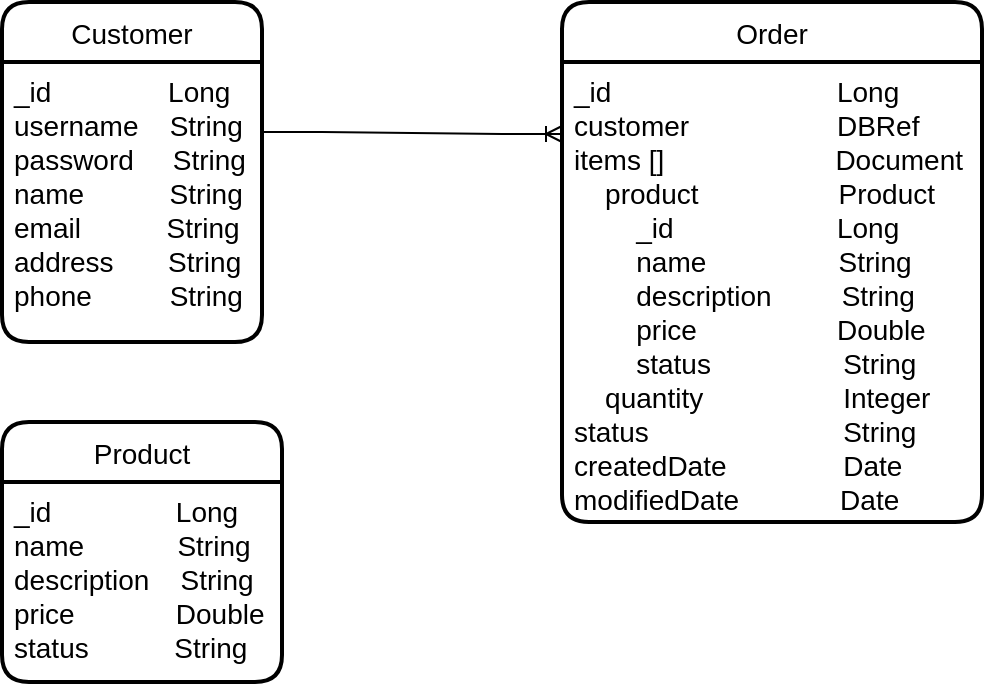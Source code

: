 <mxfile version="18.2.0" type="device"><diagram id="RquvCjHYVwPHf6ydzvEV" name="Page-1"><mxGraphModel dx="1422" dy="722" grid="1" gridSize="10" guides="1" tooltips="1" connect="1" arrows="1" fold="1" page="1" pageScale="1" pageWidth="850" pageHeight="1100" math="0" shadow="0"><root><mxCell id="0"/><mxCell id="1" parent="0"/><mxCell id="ub2MdXASM-GIMjd95EPy-1" value="Customer" style="swimlane;childLayout=stackLayout;horizontal=1;startSize=30;horizontalStack=0;rounded=1;fontSize=14;fontStyle=0;strokeWidth=2;resizeParent=0;resizeLast=1;shadow=0;dashed=0;align=center;" parent="1" vertex="1"><mxGeometry x="210" y="40" width="130" height="170" as="geometry"/></mxCell><mxCell id="ub2MdXASM-GIMjd95EPy-2" value="_id               Long&#xA;username    String&#xA;password     String&#xA;name           String&#xA;email           String&#xA;address       String&#xA;phone          String&#xA;" style="align=left;strokeColor=none;fillColor=none;spacingLeft=4;fontSize=14;verticalAlign=top;resizable=0;rotatable=0;part=1;" parent="ub2MdXASM-GIMjd95EPy-1" vertex="1"><mxGeometry y="30" width="130" height="140" as="geometry"/></mxCell><mxCell id="ub2MdXASM-GIMjd95EPy-3" value="Product" style="swimlane;childLayout=stackLayout;horizontal=1;startSize=30;horizontalStack=0;rounded=1;fontSize=14;fontStyle=0;strokeWidth=2;resizeParent=0;resizeLast=1;shadow=0;dashed=0;align=center;" parent="1" vertex="1"><mxGeometry x="210" y="250" width="140" height="130" as="geometry"/></mxCell><mxCell id="ub2MdXASM-GIMjd95EPy-4" value="_id                Long&#xA;name            String&#xA;description    String&#xA;price             Double&#xA;status           String" style="align=left;strokeColor=none;fillColor=none;spacingLeft=4;fontSize=14;verticalAlign=top;resizable=0;rotatable=0;part=1;" parent="ub2MdXASM-GIMjd95EPy-3" vertex="1"><mxGeometry y="30" width="140" height="100" as="geometry"/></mxCell><mxCell id="ub2MdXASM-GIMjd95EPy-5" value="Order" style="swimlane;childLayout=stackLayout;horizontal=1;startSize=30;horizontalStack=0;rounded=1;fontSize=14;fontStyle=0;strokeWidth=2;resizeParent=0;resizeLast=1;shadow=0;dashed=0;align=center;" parent="1" vertex="1"><mxGeometry x="490" y="40" width="210" height="260" as="geometry"/></mxCell><mxCell id="ub2MdXASM-GIMjd95EPy-6" value="_id                             Long&#xA;customer                   DBRef&#xA;items []                      Document&#xA;    product                  Product&#xA;        _id                     Long&#xA;        name                 String&#xA;        description         String&#xA;        price                  Double&#xA;        status                 String&#xA;    quantity                   Integer&#xA;status                         String&#xA;createdDate               Date&#xA;modifiedDate             Date" style="align=left;strokeColor=none;fillColor=none;spacingLeft=4;fontSize=14;verticalAlign=top;resizable=0;rotatable=0;part=1;" parent="ub2MdXASM-GIMjd95EPy-5" vertex="1"><mxGeometry y="30" width="210" height="230" as="geometry"/></mxCell><mxCell id="EBlzIiGsRMQiH20ik2at-1" value="" style="edgeStyle=entityRelationEdgeStyle;fontSize=12;html=1;endArrow=ERoneToMany;rounded=0;exitX=1;exitY=0.25;exitDx=0;exitDy=0;strokeWidth=1;" edge="1" parent="1" source="ub2MdXASM-GIMjd95EPy-2"><mxGeometry width="100" height="100" relative="1" as="geometry"><mxPoint x="390" y="200" as="sourcePoint"/><mxPoint x="490" y="106" as="targetPoint"/></mxGeometry></mxCell></root></mxGraphModel></diagram></mxfile>